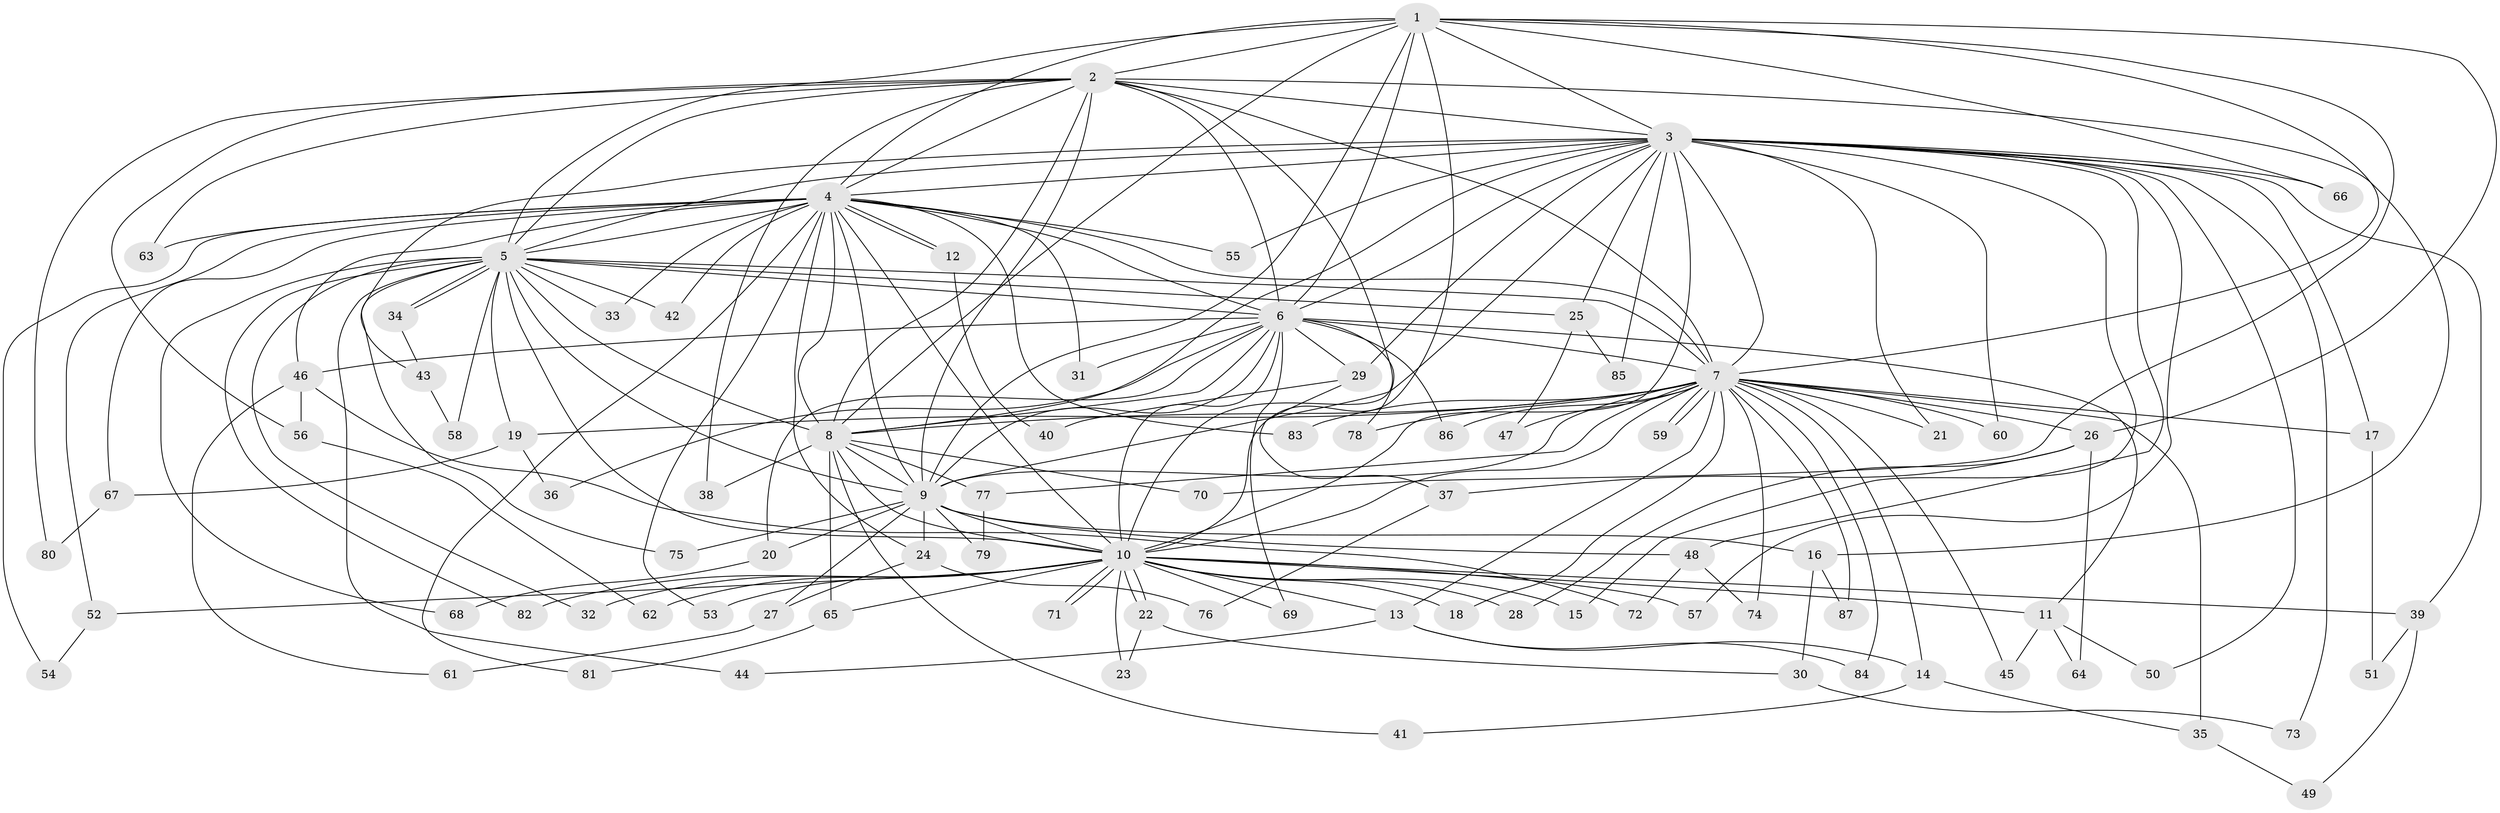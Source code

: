 // coarse degree distribution, {10: 0.022222222222222223, 9: 0.022222222222222223, 18: 0.022222222222222223, 22: 0.022222222222222223, 17: 0.022222222222222223, 13: 0.044444444444444446, 12: 0.022222222222222223, 23: 0.022222222222222223, 8: 0.022222222222222223, 2: 0.4666666666666667, 4: 0.06666666666666667, 6: 0.044444444444444446, 5: 0.044444444444444446, 3: 0.13333333333333333, 1: 0.022222222222222223}
// Generated by graph-tools (version 1.1) at 2025/50/03/04/25 22:50:03]
// undirected, 87 vertices, 199 edges
graph export_dot {
  node [color=gray90,style=filled];
  1;
  2;
  3;
  4;
  5;
  6;
  7;
  8;
  9;
  10;
  11;
  12;
  13;
  14;
  15;
  16;
  17;
  18;
  19;
  20;
  21;
  22;
  23;
  24;
  25;
  26;
  27;
  28;
  29;
  30;
  31;
  32;
  33;
  34;
  35;
  36;
  37;
  38;
  39;
  40;
  41;
  42;
  43;
  44;
  45;
  46;
  47;
  48;
  49;
  50;
  51;
  52;
  53;
  54;
  55;
  56;
  57;
  58;
  59;
  60;
  61;
  62;
  63;
  64;
  65;
  66;
  67;
  68;
  69;
  70;
  71;
  72;
  73;
  74;
  75;
  76;
  77;
  78;
  79;
  80;
  81;
  82;
  83;
  84;
  85;
  86;
  87;
  1 -- 2;
  1 -- 3;
  1 -- 4;
  1 -- 5;
  1 -- 6;
  1 -- 7;
  1 -- 8;
  1 -- 9;
  1 -- 10;
  1 -- 26;
  1 -- 66;
  1 -- 70;
  2 -- 3;
  2 -- 4;
  2 -- 5;
  2 -- 6;
  2 -- 7;
  2 -- 8;
  2 -- 9;
  2 -- 10;
  2 -- 16;
  2 -- 38;
  2 -- 56;
  2 -- 63;
  2 -- 80;
  3 -- 4;
  3 -- 5;
  3 -- 6;
  3 -- 7;
  3 -- 8;
  3 -- 9;
  3 -- 10;
  3 -- 15;
  3 -- 17;
  3 -- 21;
  3 -- 25;
  3 -- 29;
  3 -- 39;
  3 -- 43;
  3 -- 48;
  3 -- 50;
  3 -- 55;
  3 -- 57;
  3 -- 60;
  3 -- 66;
  3 -- 73;
  3 -- 85;
  4 -- 5;
  4 -- 6;
  4 -- 7;
  4 -- 8;
  4 -- 9;
  4 -- 10;
  4 -- 12;
  4 -- 12;
  4 -- 24;
  4 -- 31;
  4 -- 33;
  4 -- 42;
  4 -- 46;
  4 -- 52;
  4 -- 53;
  4 -- 54;
  4 -- 55;
  4 -- 63;
  4 -- 67;
  4 -- 81;
  4 -- 83;
  5 -- 6;
  5 -- 7;
  5 -- 8;
  5 -- 9;
  5 -- 10;
  5 -- 19;
  5 -- 25;
  5 -- 32;
  5 -- 33;
  5 -- 34;
  5 -- 34;
  5 -- 42;
  5 -- 44;
  5 -- 58;
  5 -- 68;
  5 -- 75;
  5 -- 82;
  6 -- 7;
  6 -- 8;
  6 -- 9;
  6 -- 10;
  6 -- 11;
  6 -- 20;
  6 -- 29;
  6 -- 31;
  6 -- 36;
  6 -- 46;
  6 -- 69;
  6 -- 78;
  6 -- 86;
  7 -- 8;
  7 -- 9;
  7 -- 10;
  7 -- 13;
  7 -- 14;
  7 -- 17;
  7 -- 18;
  7 -- 19;
  7 -- 21;
  7 -- 26;
  7 -- 35;
  7 -- 45;
  7 -- 47;
  7 -- 59;
  7 -- 59;
  7 -- 60;
  7 -- 74;
  7 -- 77;
  7 -- 78;
  7 -- 83;
  7 -- 84;
  7 -- 86;
  7 -- 87;
  8 -- 9;
  8 -- 10;
  8 -- 38;
  8 -- 41;
  8 -- 65;
  8 -- 70;
  8 -- 77;
  9 -- 10;
  9 -- 16;
  9 -- 20;
  9 -- 24;
  9 -- 27;
  9 -- 48;
  9 -- 75;
  9 -- 79;
  10 -- 11;
  10 -- 13;
  10 -- 15;
  10 -- 18;
  10 -- 22;
  10 -- 22;
  10 -- 23;
  10 -- 28;
  10 -- 32;
  10 -- 39;
  10 -- 52;
  10 -- 53;
  10 -- 57;
  10 -- 62;
  10 -- 65;
  10 -- 69;
  10 -- 71;
  10 -- 71;
  10 -- 82;
  11 -- 45;
  11 -- 50;
  11 -- 64;
  12 -- 40;
  13 -- 14;
  13 -- 44;
  13 -- 84;
  14 -- 35;
  14 -- 41;
  16 -- 30;
  16 -- 87;
  17 -- 51;
  19 -- 36;
  19 -- 67;
  20 -- 68;
  22 -- 23;
  22 -- 30;
  24 -- 27;
  24 -- 76;
  25 -- 47;
  25 -- 85;
  26 -- 28;
  26 -- 37;
  26 -- 64;
  27 -- 61;
  29 -- 37;
  29 -- 40;
  30 -- 73;
  34 -- 43;
  35 -- 49;
  37 -- 76;
  39 -- 49;
  39 -- 51;
  43 -- 58;
  46 -- 56;
  46 -- 61;
  46 -- 72;
  48 -- 72;
  48 -- 74;
  52 -- 54;
  56 -- 62;
  65 -- 81;
  67 -- 80;
  77 -- 79;
}

